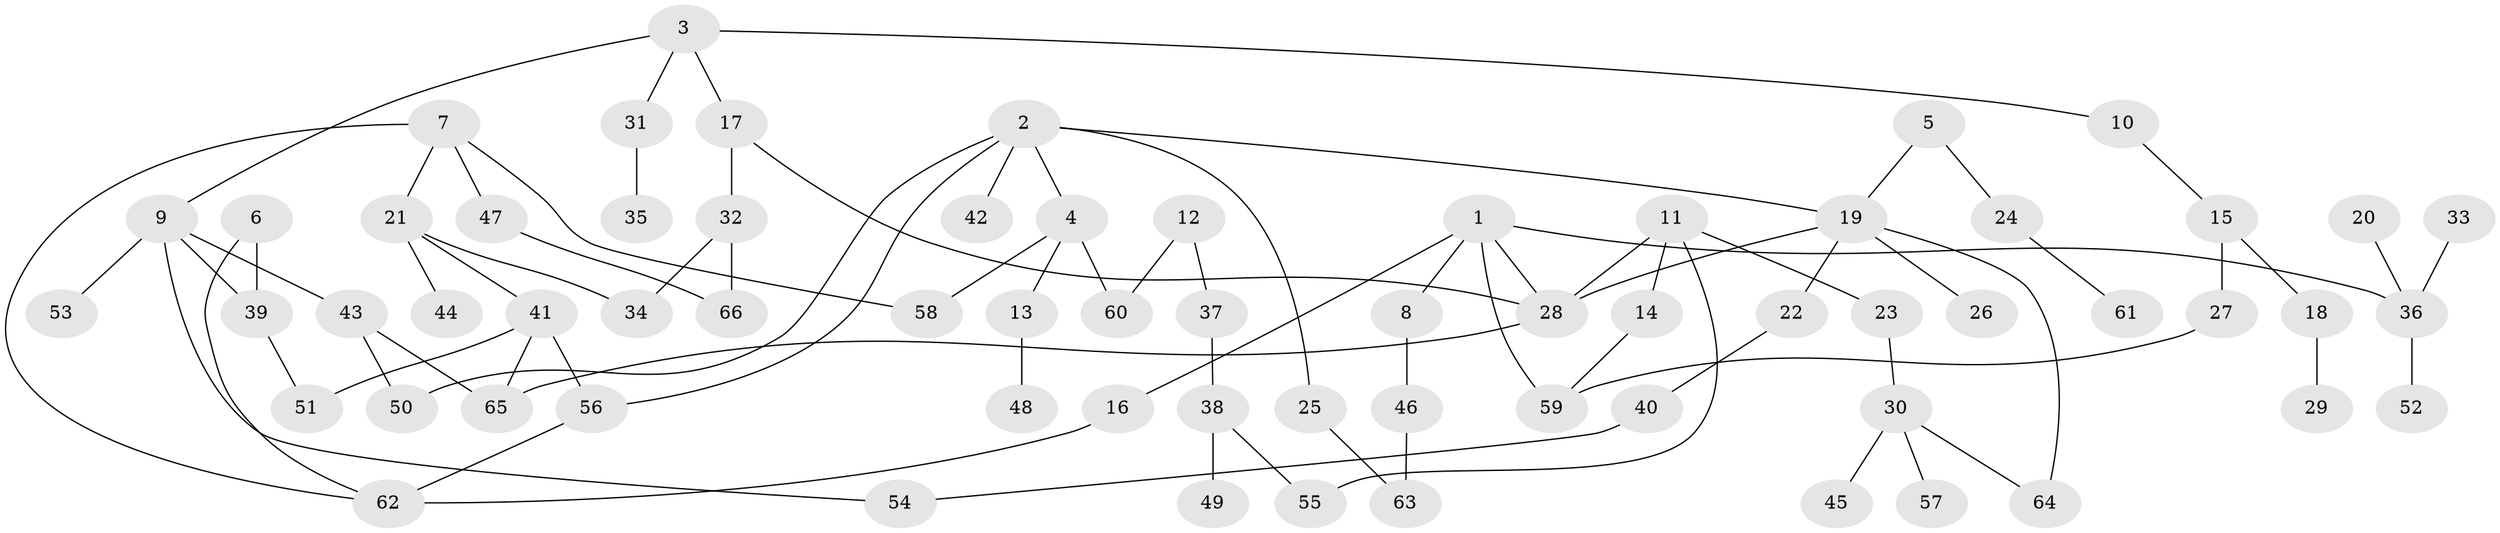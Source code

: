 // original degree distribution, {7: 0.010752688172043012, 6: 0.021505376344086023, 5: 0.053763440860215055, 4: 0.11827956989247312, 2: 0.34408602150537637, 3: 0.13978494623655913, 1: 0.3118279569892473}
// Generated by graph-tools (version 1.1) at 2025/36/03/04/25 23:36:04]
// undirected, 66 vertices, 81 edges
graph export_dot {
  node [color=gray90,style=filled];
  1;
  2;
  3;
  4;
  5;
  6;
  7;
  8;
  9;
  10;
  11;
  12;
  13;
  14;
  15;
  16;
  17;
  18;
  19;
  20;
  21;
  22;
  23;
  24;
  25;
  26;
  27;
  28;
  29;
  30;
  31;
  32;
  33;
  34;
  35;
  36;
  37;
  38;
  39;
  40;
  41;
  42;
  43;
  44;
  45;
  46;
  47;
  48;
  49;
  50;
  51;
  52;
  53;
  54;
  55;
  56;
  57;
  58;
  59;
  60;
  61;
  62;
  63;
  64;
  65;
  66;
  1 -- 8 [weight=1.0];
  1 -- 16 [weight=1.0];
  1 -- 28 [weight=1.0];
  1 -- 36 [weight=1.0];
  1 -- 59 [weight=1.0];
  2 -- 4 [weight=1.0];
  2 -- 19 [weight=1.0];
  2 -- 25 [weight=1.0];
  2 -- 42 [weight=1.0];
  2 -- 50 [weight=1.0];
  2 -- 56 [weight=1.0];
  3 -- 9 [weight=1.0];
  3 -- 10 [weight=1.0];
  3 -- 17 [weight=1.0];
  3 -- 31 [weight=1.0];
  4 -- 13 [weight=1.0];
  4 -- 58 [weight=1.0];
  4 -- 60 [weight=1.0];
  5 -- 19 [weight=1.0];
  5 -- 24 [weight=1.0];
  6 -- 39 [weight=1.0];
  6 -- 62 [weight=1.0];
  7 -- 21 [weight=1.0];
  7 -- 47 [weight=1.0];
  7 -- 58 [weight=1.0];
  7 -- 62 [weight=1.0];
  8 -- 46 [weight=1.0];
  9 -- 39 [weight=1.0];
  9 -- 43 [weight=1.0];
  9 -- 53 [weight=1.0];
  9 -- 54 [weight=1.0];
  10 -- 15 [weight=1.0];
  11 -- 14 [weight=1.0];
  11 -- 23 [weight=1.0];
  11 -- 28 [weight=1.0];
  11 -- 55 [weight=1.0];
  12 -- 37 [weight=1.0];
  12 -- 60 [weight=1.0];
  13 -- 48 [weight=1.0];
  14 -- 59 [weight=1.0];
  15 -- 18 [weight=1.0];
  15 -- 27 [weight=1.0];
  16 -- 62 [weight=1.0];
  17 -- 28 [weight=1.0];
  17 -- 32 [weight=1.0];
  18 -- 29 [weight=1.0];
  19 -- 22 [weight=1.0];
  19 -- 26 [weight=1.0];
  19 -- 28 [weight=1.0];
  19 -- 64 [weight=1.0];
  20 -- 36 [weight=1.0];
  21 -- 34 [weight=1.0];
  21 -- 41 [weight=2.0];
  21 -- 44 [weight=1.0];
  22 -- 40 [weight=1.0];
  23 -- 30 [weight=1.0];
  24 -- 61 [weight=1.0];
  25 -- 63 [weight=1.0];
  27 -- 59 [weight=1.0];
  28 -- 65 [weight=1.0];
  30 -- 45 [weight=1.0];
  30 -- 57 [weight=1.0];
  30 -- 64 [weight=1.0];
  31 -- 35 [weight=1.0];
  32 -- 34 [weight=1.0];
  32 -- 66 [weight=1.0];
  33 -- 36 [weight=1.0];
  36 -- 52 [weight=1.0];
  37 -- 38 [weight=1.0];
  38 -- 49 [weight=1.0];
  38 -- 55 [weight=1.0];
  39 -- 51 [weight=1.0];
  40 -- 54 [weight=1.0];
  41 -- 51 [weight=1.0];
  41 -- 56 [weight=2.0];
  41 -- 65 [weight=1.0];
  43 -- 50 [weight=1.0];
  43 -- 65 [weight=1.0];
  46 -- 63 [weight=1.0];
  47 -- 66 [weight=1.0];
  56 -- 62 [weight=1.0];
}
